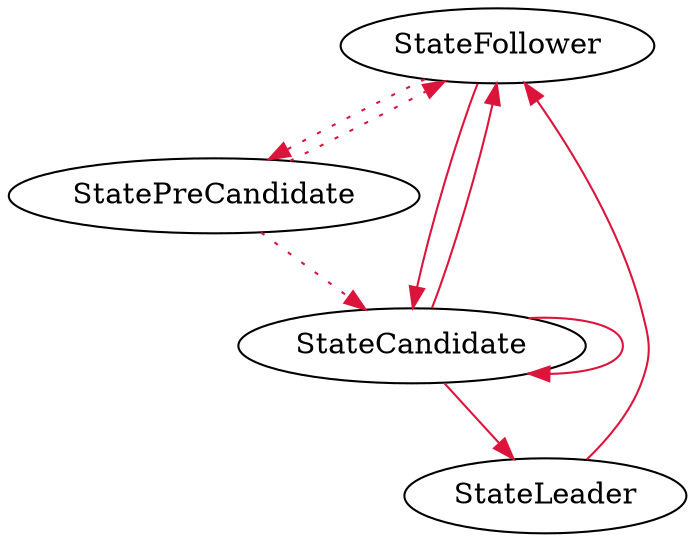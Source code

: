 digraph USB {
    edge [fontname = "Verdana", fontsize = 10, color="crimson", style="solid"];
    StateFollower;
    StatePreCandidate;
    StateCandidate;
    StateLeader;
    StateFollower -> StateCandidate [style=solid];
    StateCandidate -> StateLeader [style=solid];
    StateLeader -> StateFollower [style=solid];
    StateCandidate -> StateFollower [style=solid];
    StateCandidate -> StateCandidate [style=solid];
    StateFollower -> StatePreCandidate [style=dotted];
    StatePreCandidate -> StateCandidate [style=dotted];
    StatePreCandidate -> StateFollower [style=dotted];
}



